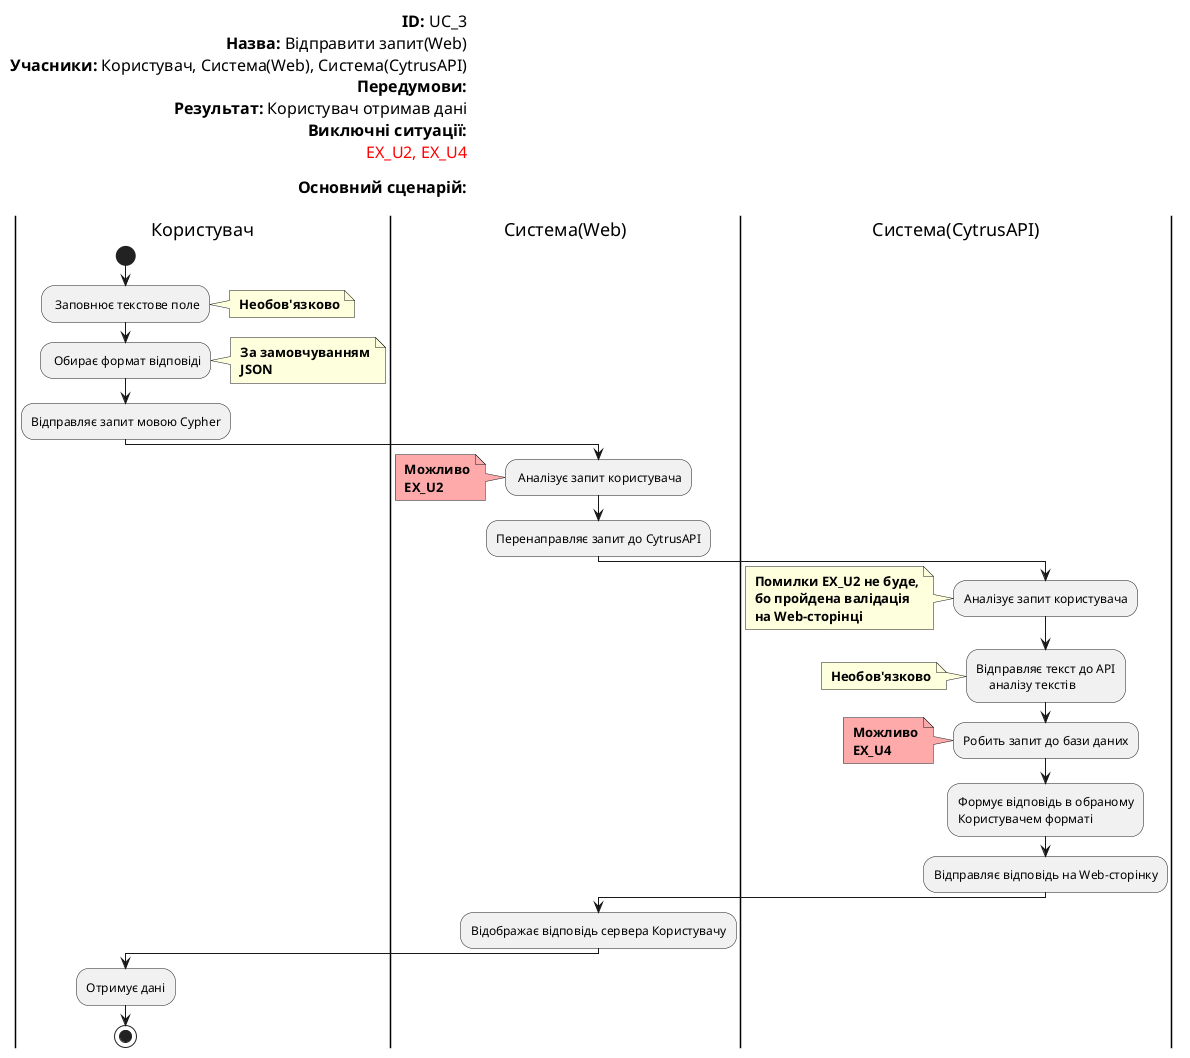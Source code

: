 @startuml

left header
<font color=000 size=16><b>ID:</b> UC_3
<font color=000 size=16><b>Назва:</b> Відправити запит(Web)
<font color=000 size=16><b>Учасники:</b> Користувач, Система(Web), Система(CytrusAPI)
<font color=000 size=16><b>Передумови:</b>
<font color=000 size=16><b>Результат:</b> Користувач отримав дані
<font color=000 size=16><b>Виключні ситуації:</b>
<font color=red size=16>EX_U2, EX_U4

<font color=000 size=16><b>Основний сценарій:</b>

end header

|Користувач|
start
: Заповнює текстове поле;
note right
<b> Необов'язково
end note

: Обирає формат відповіді;
note right
<b> За замовчуванням
<b> JSON
end note

:Відправляє запит мовою Cypher;


|Система(Web)|
: Аналізує запит користувача;
note left #ffaaaa
<b> Можливо
<b> EX_U2
end note

:Перенаправляє запит до CytrusAPI;

|Система(CytrusAPI)|
:Аналізує запит користувача;
note left
<b> Помилки EX_U2 не буде,
<b> бо пройдена валідація
<b> на Web-сторінці
end note

:Відправляє текст до API
    аналізу текстів;
note left
<b> Необов'язково
end note

:Робить запит до бази даних;
note left #ffaaaa
<b> Можливо
<b> EX_U4
end note

:Формує відповідь в обраному
Користувачем форматі;

:Відправляє відповідь на Web-сторінку;

|Система(Web)|
:Відображає відповідь сервера Користувачу;

|Користувач|
:Отримує дані;
stop;

@enduml
